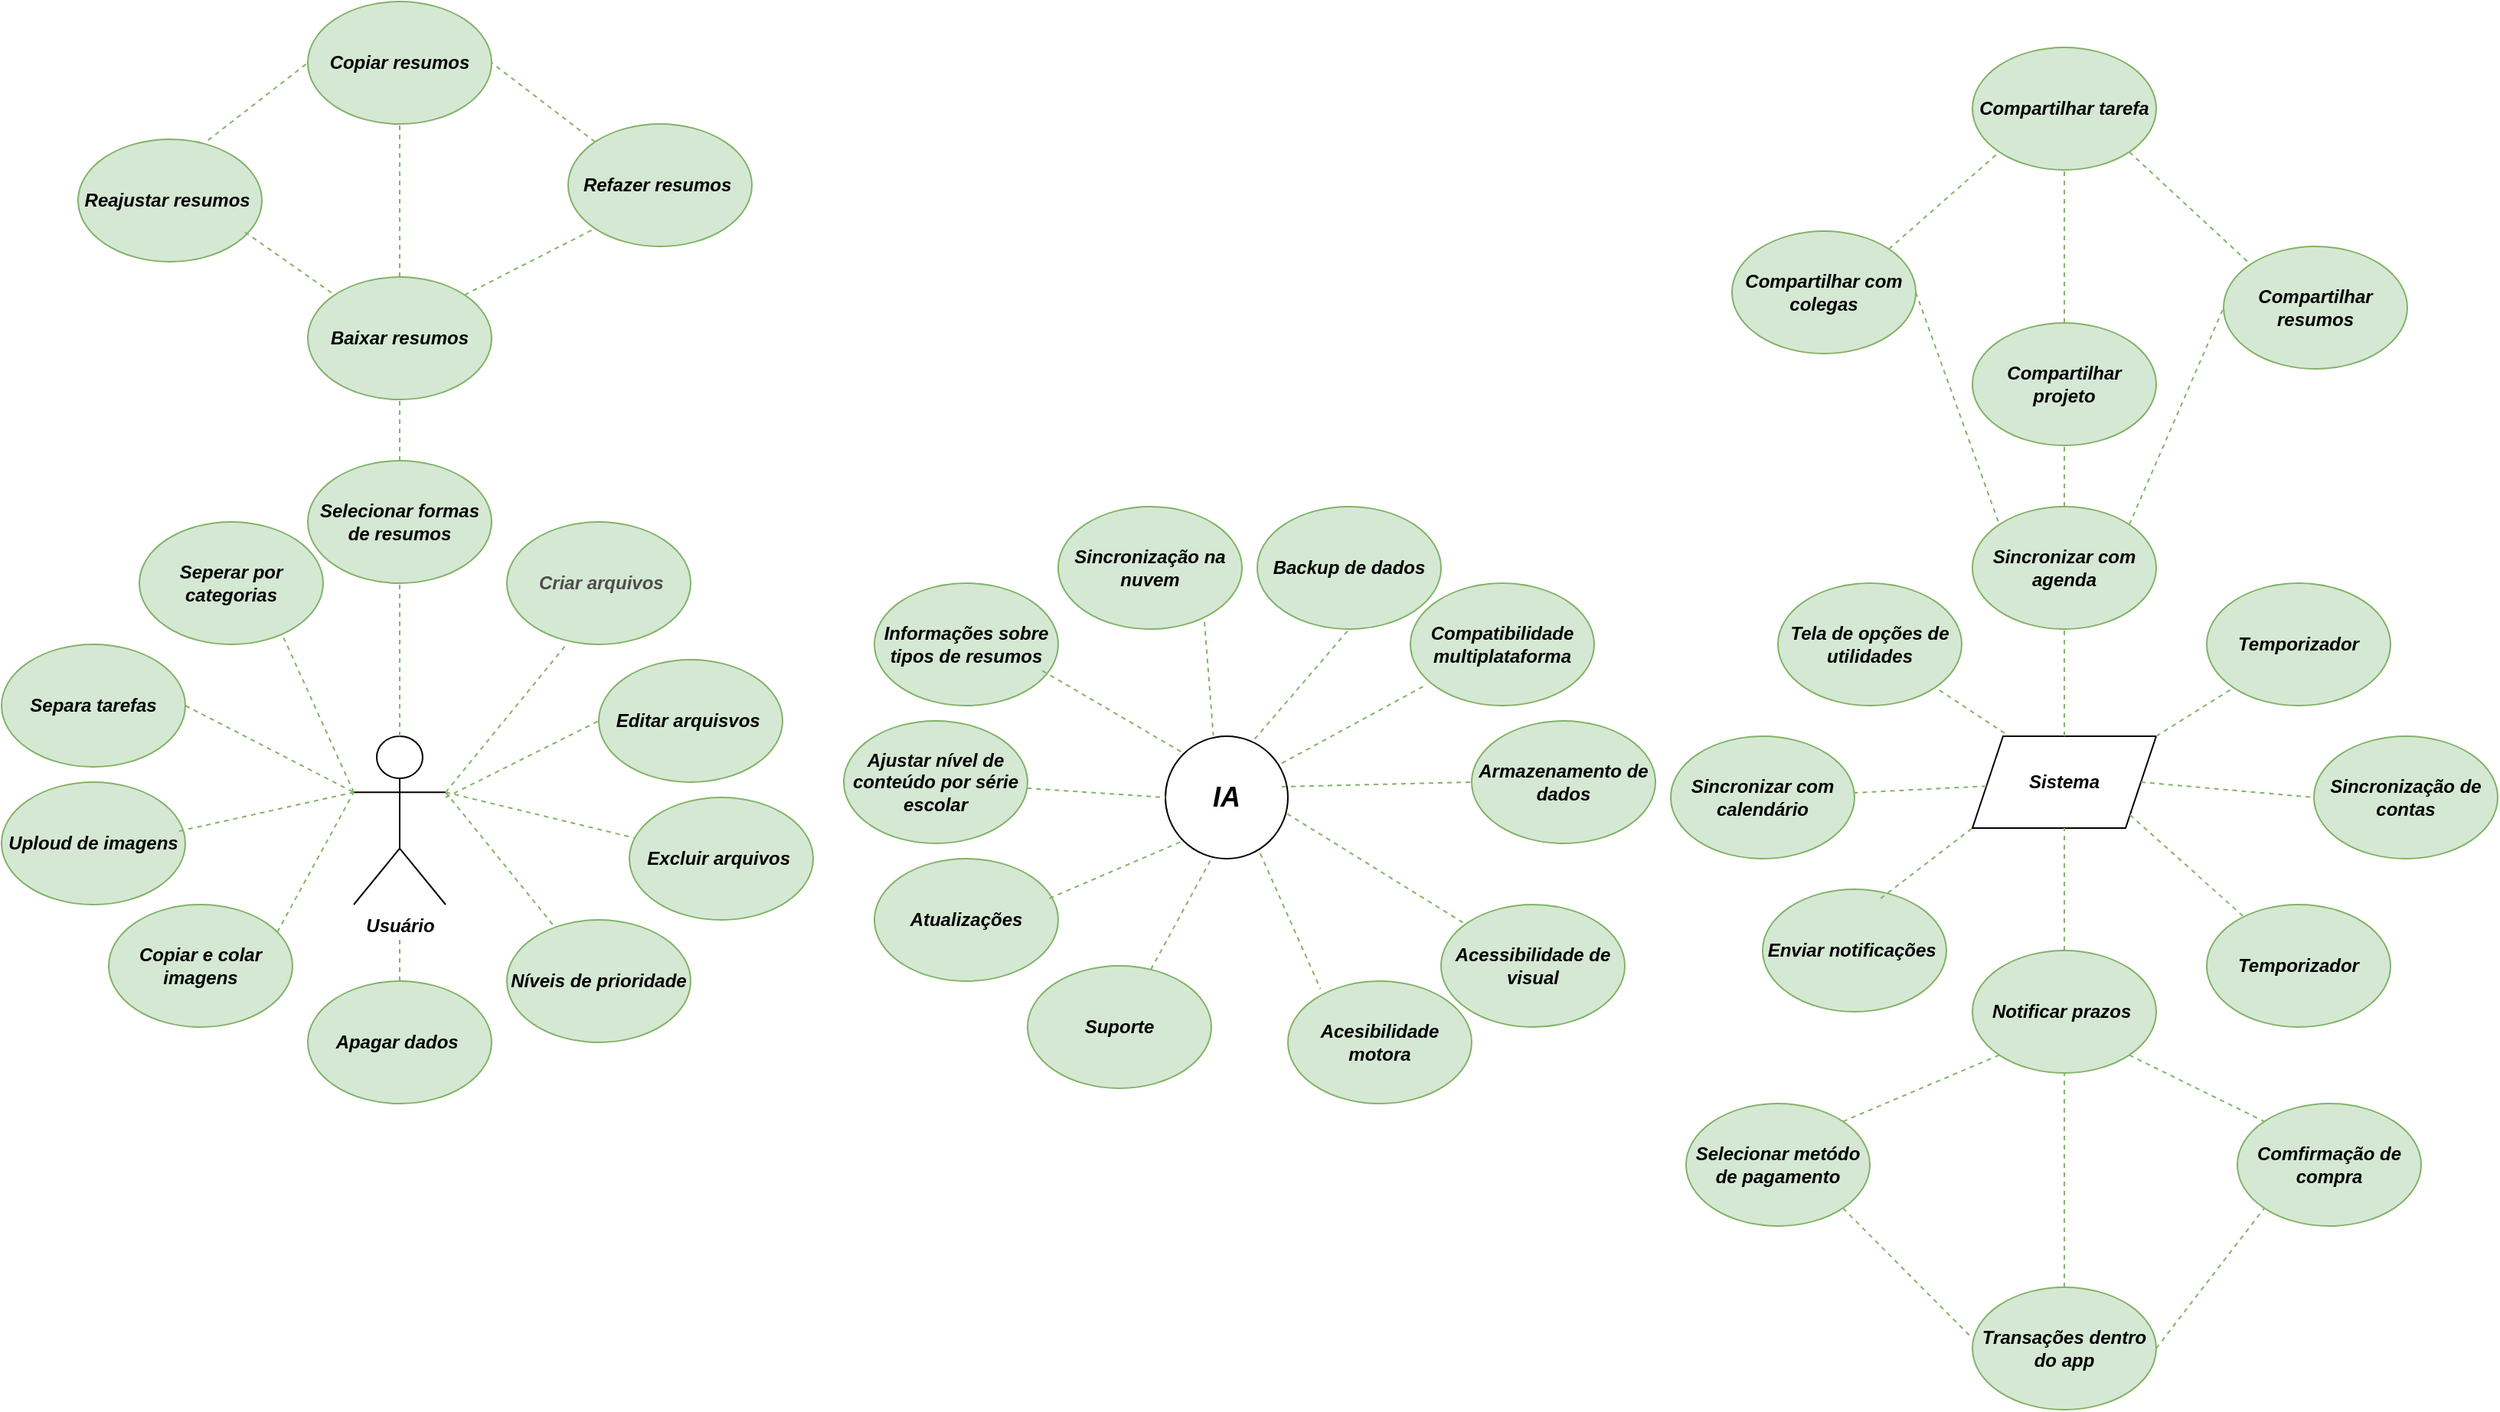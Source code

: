 <mxfile version="26.0.16">
  <diagram name="Página-1" id="00ylJuLkCXMpYq0h-1_l">
    <mxGraphModel dx="3166" dy="2272" grid="1" gridSize="10" guides="1" tooltips="1" connect="1" arrows="1" fold="1" page="1" pageScale="1" pageWidth="827" pageHeight="1169" math="0" shadow="0">
      <root>
        <mxCell id="0" />
        <mxCell id="1" parent="0" />
        <mxCell id="umCrac20nb64rFXeeyaQ-1" value="Editar arquisvos&amp;nbsp;" style="ellipse;whiteSpace=wrap;html=1;fillColor=#d5e8d4;strokeColor=#82b366;fontStyle=3" parent="1" vertex="1">
          <mxGeometry x="60" y="80" width="120" height="80" as="geometry" />
        </mxCell>
        <mxCell id="umCrac20nb64rFXeeyaQ-2" value="&lt;h4&gt;&lt;font style=&quot;color: rgb(77, 77, 77);&quot;&gt;&amp;nbsp;&lt;font style=&quot;color: rgb(77, 77, 77);&quot;&gt;Criar arquivos&lt;/font&gt;&lt;/font&gt;&lt;/h4&gt;" style="ellipse;whiteSpace=wrap;html=1;fillColor=#d5e8d4;strokeColor=#82b366;fontStyle=3" parent="1" vertex="1">
          <mxGeometry y="-10" width="120" height="80" as="geometry" />
        </mxCell>
        <mxCell id="umCrac20nb64rFXeeyaQ-3" value="Excluir arquivos&amp;nbsp;" style="ellipse;whiteSpace=wrap;html=1;fillColor=#d5e8d4;strokeColor=#82b366;fontStyle=3" parent="1" vertex="1">
          <mxGeometry x="80" y="170" width="120" height="80" as="geometry" />
        </mxCell>
        <mxCell id="umCrac20nb64rFXeeyaQ-8" value="Usuário" style="shape=umlActor;verticalLabelPosition=bottom;verticalAlign=top;html=1;outlineConnect=0;fontStyle=3" parent="1" vertex="1">
          <mxGeometry x="-100" y="130" width="60" height="110" as="geometry" />
        </mxCell>
        <mxCell id="umCrac20nb64rFXeeyaQ-9" value="" style="endArrow=none;dashed=1;html=1;rounded=0;exitX=1;exitY=0.333;exitDx=0;exitDy=0;exitPerimeter=0;entryX=0.317;entryY=1.013;entryDx=0;entryDy=0;entryPerimeter=0;fillColor=#d5e8d4;strokeColor=#82b366;fontStyle=3" parent="1" source="umCrac20nb64rFXeeyaQ-8" target="umCrac20nb64rFXeeyaQ-2" edge="1">
          <mxGeometry width="50" height="50" relative="1" as="geometry">
            <mxPoint x="-40" y="140" as="sourcePoint" />
            <mxPoint x="10" y="90" as="targetPoint" />
          </mxGeometry>
        </mxCell>
        <mxCell id="umCrac20nb64rFXeeyaQ-10" value="" style="endArrow=none;dashed=1;html=1;rounded=0;entryX=0;entryY=0.5;entryDx=0;entryDy=0;fillColor=#d5e8d4;strokeColor=#82b366;fontStyle=3" parent="1" target="umCrac20nb64rFXeeyaQ-1" edge="1">
          <mxGeometry width="50" height="50" relative="1" as="geometry">
            <mxPoint x="-40" y="170" as="sourcePoint" />
            <mxPoint x="50" y="180" as="targetPoint" />
          </mxGeometry>
        </mxCell>
        <mxCell id="umCrac20nb64rFXeeyaQ-12" value="" style="endArrow=none;dashed=1;html=1;rounded=0;exitX=1;exitY=0.333;exitDx=0;exitDy=0;exitPerimeter=0;fillColor=#d5e8d4;strokeColor=#82b366;fontStyle=3" parent="1" source="umCrac20nb64rFXeeyaQ-8" target="umCrac20nb64rFXeeyaQ-3" edge="1">
          <mxGeometry width="50" height="50" relative="1" as="geometry">
            <mxPoint x="-40" y="240" as="sourcePoint" />
            <mxPoint x="10" y="190" as="targetPoint" />
          </mxGeometry>
        </mxCell>
        <mxCell id="umCrac20nb64rFXeeyaQ-13" value="Níveis de prioridade" style="ellipse;whiteSpace=wrap;html=1;fillColor=#d5e8d4;strokeColor=#82b366;fontStyle=3" parent="1" vertex="1">
          <mxGeometry y="250" width="120" height="80" as="geometry" />
        </mxCell>
        <mxCell id="umCrac20nb64rFXeeyaQ-14" value="" style="endArrow=none;dashed=1;html=1;rounded=0;exitX=1;exitY=0.333;exitDx=0;exitDy=0;exitPerimeter=0;fillColor=#d5e8d4;strokeColor=#82b366;fontStyle=3" parent="1" source="umCrac20nb64rFXeeyaQ-8" target="umCrac20nb64rFXeeyaQ-13" edge="1">
          <mxGeometry width="50" height="50" relative="1" as="geometry">
            <mxPoint x="-40" y="170" as="sourcePoint" />
            <mxPoint x="30" y="270" as="targetPoint" />
          </mxGeometry>
        </mxCell>
        <mxCell id="umCrac20nb64rFXeeyaQ-17" value="Sincronizar com agenda" style="ellipse;whiteSpace=wrap;html=1;fillColor=#d5e8d4;strokeColor=#82b366;fontStyle=3" parent="1" vertex="1">
          <mxGeometry x="957" y="-20" width="120" height="80" as="geometry" />
        </mxCell>
        <mxCell id="umCrac20nb64rFXeeyaQ-18" value="Tela de opções de utilidades" style="ellipse;whiteSpace=wrap;html=1;fillColor=#d5e8d4;strokeColor=#82b366;fontStyle=3" parent="1" vertex="1">
          <mxGeometry x="830" y="30" width="120" height="80" as="geometry" />
        </mxCell>
        <mxCell id="umCrac20nb64rFXeeyaQ-19" value="Sincronizar com calendário" style="ellipse;whiteSpace=wrap;html=1;fillColor=#d5e8d4;strokeColor=#82b366;fontStyle=3" parent="1" vertex="1">
          <mxGeometry x="760" y="130" width="120" height="80" as="geometry" />
        </mxCell>
        <mxCell id="umCrac20nb64rFXeeyaQ-20" value="Enviar notificações&amp;nbsp;" style="ellipse;whiteSpace=wrap;html=1;fillColor=#d5e8d4;strokeColor=#82b366;fontStyle=3" parent="1" vertex="1">
          <mxGeometry x="820" y="230" width="120" height="80" as="geometry" />
        </mxCell>
        <mxCell id="umCrac20nb64rFXeeyaQ-21" value="Notificar prazos&amp;nbsp;" style="ellipse;whiteSpace=wrap;html=1;fillColor=#d5e8d4;strokeColor=#82b366;fontStyle=3" parent="1" vertex="1">
          <mxGeometry x="957" y="270" width="120" height="80" as="geometry" />
        </mxCell>
        <mxCell id="umCrac20nb64rFXeeyaQ-22" value="Sistema" style="shape=parallelogram;perimeter=parallelogramPerimeter;whiteSpace=wrap;html=1;fixedSize=1;fontStyle=3" parent="1" vertex="1">
          <mxGeometry x="957" y="130" width="120" height="60" as="geometry" />
        </mxCell>
        <mxCell id="umCrac20nb64rFXeeyaQ-23" value="" style="endArrow=none;dashed=1;html=1;rounded=0;entryX=0.5;entryY=1;entryDx=0;entryDy=0;exitX=0.5;exitY=0;exitDx=0;exitDy=0;fillColor=#d5e8d4;strokeColor=#82b366;fontStyle=3" parent="1" source="umCrac20nb64rFXeeyaQ-22" target="umCrac20nb64rFXeeyaQ-17" edge="1">
          <mxGeometry width="50" height="50" relative="1" as="geometry">
            <mxPoint x="1000" y="140" as="sourcePoint" />
            <mxPoint x="1050" y="90" as="targetPoint" />
          </mxGeometry>
        </mxCell>
        <mxCell id="umCrac20nb64rFXeeyaQ-24" value="" style="endArrow=none;dashed=1;html=1;rounded=0;exitX=0.175;exitY=-0.033;exitDx=0;exitDy=0;exitPerimeter=0;fillColor=#d5e8d4;strokeColor=#82b366;fontStyle=3" parent="1" source="umCrac20nb64rFXeeyaQ-22" target="umCrac20nb64rFXeeyaQ-18" edge="1">
          <mxGeometry width="50" height="50" relative="1" as="geometry">
            <mxPoint x="880" y="150" as="sourcePoint" />
            <mxPoint x="930" y="100" as="targetPoint" />
          </mxGeometry>
        </mxCell>
        <mxCell id="umCrac20nb64rFXeeyaQ-25" value="" style="endArrow=none;dashed=1;html=1;rounded=0;fillColor=#d5e8d4;strokeColor=#82b366;fontStyle=3" parent="1" source="umCrac20nb64rFXeeyaQ-22" target="umCrac20nb64rFXeeyaQ-19" edge="1">
          <mxGeometry width="50" height="50" relative="1" as="geometry">
            <mxPoint x="886.289" y="220" as="sourcePoint" />
            <mxPoint x="886.289" y="170" as="targetPoint" />
          </mxGeometry>
        </mxCell>
        <mxCell id="umCrac20nb64rFXeeyaQ-26" value="" style="endArrow=none;dashed=1;html=1;rounded=0;exitX=0.642;exitY=0.075;exitDx=0;exitDy=0;exitPerimeter=0;entryX=0;entryY=1;entryDx=0;entryDy=0;fillColor=#d5e8d4;strokeColor=#82b366;fontStyle=3" parent="1" source="umCrac20nb64rFXeeyaQ-20" target="umCrac20nb64rFXeeyaQ-22" edge="1">
          <mxGeometry width="50" height="50" relative="1" as="geometry">
            <mxPoint x="920" y="240" as="sourcePoint" />
            <mxPoint x="970" y="190" as="targetPoint" />
          </mxGeometry>
        </mxCell>
        <mxCell id="umCrac20nb64rFXeeyaQ-27" value="" style="endArrow=none;dashed=1;html=1;rounded=0;exitX=0.5;exitY=0;exitDx=0;exitDy=0;entryX=0.5;entryY=1;entryDx=0;entryDy=0;fillColor=#d5e8d4;strokeColor=#82b366;fontStyle=3" parent="1" source="umCrac20nb64rFXeeyaQ-21" target="umCrac20nb64rFXeeyaQ-22" edge="1">
          <mxGeometry width="50" height="50" relative="1" as="geometry">
            <mxPoint x="970" y="250" as="sourcePoint" />
            <mxPoint x="1010" y="200" as="targetPoint" />
          </mxGeometry>
        </mxCell>
        <mxCell id="umCrac20nb64rFXeeyaQ-28" value="Separa tarefas" style="ellipse;whiteSpace=wrap;html=1;fillColor=#d5e8d4;strokeColor=#82b366;fontStyle=3" parent="1" vertex="1">
          <mxGeometry x="-330" y="70" width="120" height="80" as="geometry" />
        </mxCell>
        <mxCell id="umCrac20nb64rFXeeyaQ-29" value="" style="endArrow=none;dashed=1;html=1;rounded=0;entryX=0;entryY=0.333;entryDx=0;entryDy=0;entryPerimeter=0;exitX=1;exitY=0.5;exitDx=0;exitDy=0;fillColor=#d5e8d4;strokeColor=#82b366;fontStyle=3" parent="1" source="umCrac20nb64rFXeeyaQ-28" target="umCrac20nb64rFXeeyaQ-8" edge="1">
          <mxGeometry width="50" height="50" relative="1" as="geometry">
            <mxPoint x="-150" y="220" as="sourcePoint" />
            <mxPoint x="-100" y="170" as="targetPoint" />
          </mxGeometry>
        </mxCell>
        <mxCell id="umCrac20nb64rFXeeyaQ-30" value="Seperar por categorias" style="ellipse;whiteSpace=wrap;html=1;fillColor=#d5e8d4;strokeColor=#82b366;fontStyle=3" parent="1" vertex="1">
          <mxGeometry x="-240" y="-10" width="120" height="80" as="geometry" />
        </mxCell>
        <mxCell id="umCrac20nb64rFXeeyaQ-31" value="Uploud de imagens" style="ellipse;whiteSpace=wrap;html=1;fillColor=#d5e8d4;strokeColor=#82b366;fontStyle=3" parent="1" vertex="1">
          <mxGeometry x="-330" y="160" width="120" height="80" as="geometry" />
        </mxCell>
        <mxCell id="umCrac20nb64rFXeeyaQ-32" value="Copiar e colar imagens" style="ellipse;whiteSpace=wrap;html=1;fillColor=#d5e8d4;strokeColor=#82b366;fontStyle=3" parent="1" vertex="1">
          <mxGeometry x="-260" y="240" width="120" height="80" as="geometry" />
        </mxCell>
        <mxCell id="umCrac20nb64rFXeeyaQ-33" value="" style="endArrow=none;dashed=1;html=1;rounded=0;exitX=0.967;exitY=0.4;exitDx=0;exitDy=0;exitPerimeter=0;entryX=0;entryY=0.333;entryDx=0;entryDy=0;entryPerimeter=0;fillColor=#d5e8d4;strokeColor=#82b366;fontStyle=3" parent="1" source="umCrac20nb64rFXeeyaQ-31" target="umCrac20nb64rFXeeyaQ-8" edge="1">
          <mxGeometry width="50" height="50" relative="1" as="geometry">
            <mxPoint x="-150" y="220" as="sourcePoint" />
            <mxPoint x="-100" y="170" as="targetPoint" />
          </mxGeometry>
        </mxCell>
        <mxCell id="umCrac20nb64rFXeeyaQ-34" value="" style="endArrow=none;dashed=1;html=1;rounded=0;entryX=0.783;entryY=0.938;entryDx=0;entryDy=0;entryPerimeter=0;exitX=0;exitY=0.333;exitDx=0;exitDy=0;exitPerimeter=0;fillColor=#d5e8d4;strokeColor=#82b366;fontStyle=3" parent="1" source="umCrac20nb64rFXeeyaQ-8" target="umCrac20nb64rFXeeyaQ-30" edge="1">
          <mxGeometry width="50" height="50" relative="1" as="geometry">
            <mxPoint x="-100" y="160" as="sourcePoint" />
            <mxPoint x="-50" y="110" as="targetPoint" />
          </mxGeometry>
        </mxCell>
        <mxCell id="umCrac20nb64rFXeeyaQ-35" value="" style="endArrow=none;dashed=1;html=1;rounded=0;exitX=0.917;exitY=0.225;exitDx=0;exitDy=0;exitPerimeter=0;entryX=0;entryY=0.333;entryDx=0;entryDy=0;entryPerimeter=0;fillColor=#d5e8d4;strokeColor=#82b366;fontStyle=3" parent="1" source="umCrac20nb64rFXeeyaQ-32" target="umCrac20nb64rFXeeyaQ-8" edge="1">
          <mxGeometry width="50" height="50" relative="1" as="geometry">
            <mxPoint x="-130" y="250" as="sourcePoint" />
            <mxPoint x="-100" y="160" as="targetPoint" />
          </mxGeometry>
        </mxCell>
        <mxCell id="umCrac20nb64rFXeeyaQ-36" value="Temporizador" style="ellipse;whiteSpace=wrap;html=1;fillColor=#d5e8d4;strokeColor=#82b366;fontStyle=3" parent="1" vertex="1">
          <mxGeometry x="1110" y="30" width="120" height="80" as="geometry" />
        </mxCell>
        <mxCell id="umCrac20nb64rFXeeyaQ-37" value="Sincronização de contas" style="ellipse;whiteSpace=wrap;html=1;fillColor=#d5e8d4;strokeColor=#82b366;fontStyle=3" parent="1" vertex="1">
          <mxGeometry x="1180" y="130" width="120" height="80" as="geometry" />
        </mxCell>
        <mxCell id="umCrac20nb64rFXeeyaQ-38" value="Temporizador" style="ellipse;whiteSpace=wrap;html=1;fillColor=#d5e8d4;strokeColor=#82b366;fontStyle=3" parent="1" vertex="1">
          <mxGeometry x="1110" y="240" width="120" height="80" as="geometry" />
        </mxCell>
        <mxCell id="umCrac20nb64rFXeeyaQ-39" value="" style="endArrow=none;dashed=1;html=1;rounded=0;entryX=0;entryY=1;entryDx=0;entryDy=0;exitX=1;exitY=0;exitDx=0;exitDy=0;fillColor=#d5e8d4;strokeColor=#82b366;fontStyle=3" parent="1" source="umCrac20nb64rFXeeyaQ-22" target="umCrac20nb64rFXeeyaQ-36" edge="1">
          <mxGeometry width="50" height="50" relative="1" as="geometry">
            <mxPoint x="1077" y="150" as="sourcePoint" />
            <mxPoint x="1127" y="100" as="targetPoint" />
          </mxGeometry>
        </mxCell>
        <mxCell id="umCrac20nb64rFXeeyaQ-40" value="" style="endArrow=none;dashed=1;html=1;rounded=0;entryX=0;entryY=0.5;entryDx=0;entryDy=0;exitX=1;exitY=0.5;exitDx=0;exitDy=0;fillColor=#d5e8d4;strokeColor=#82b366;fontStyle=3" parent="1" source="umCrac20nb64rFXeeyaQ-22" target="umCrac20nb64rFXeeyaQ-37" edge="1">
          <mxGeometry width="50" height="50" relative="1" as="geometry">
            <mxPoint x="1060" y="180" as="sourcePoint" />
            <mxPoint x="1110" y="130" as="targetPoint" />
          </mxGeometry>
        </mxCell>
        <mxCell id="umCrac20nb64rFXeeyaQ-41" value="" style="endArrow=none;dashed=1;html=1;rounded=0;exitX=1;exitY=1;exitDx=0;exitDy=0;fillColor=#d5e8d4;strokeColor=#82b366;fontStyle=3" parent="1" source="umCrac20nb64rFXeeyaQ-22" target="umCrac20nb64rFXeeyaQ-38" edge="1">
          <mxGeometry width="50" height="50" relative="1" as="geometry">
            <mxPoint x="1040" y="250" as="sourcePoint" />
            <mxPoint x="1090" y="200" as="targetPoint" />
          </mxGeometry>
        </mxCell>
        <mxCell id="adJnSQi3S2nYVewZ2xLj-1" value="&lt;h2&gt;IA&lt;/h2&gt;" style="ellipse;whiteSpace=wrap;html=1;aspect=fixed;fontStyle=3" vertex="1" parent="1">
          <mxGeometry x="430" y="130" width="80" height="80" as="geometry" />
        </mxCell>
        <mxCell id="adJnSQi3S2nYVewZ2xLj-2" value="Acessibilidade de visual" style="ellipse;whiteSpace=wrap;html=1;fillColor=#d5e8d4;strokeColor=#82b366;fontStyle=3" vertex="1" parent="1">
          <mxGeometry x="610" y="240" width="120" height="80" as="geometry" />
        </mxCell>
        <mxCell id="adJnSQi3S2nYVewZ2xLj-3" value="Backup de dados" style="ellipse;whiteSpace=wrap;html=1;fillColor=#d5e8d4;strokeColor=#82b366;fontStyle=3" vertex="1" parent="1">
          <mxGeometry x="490" y="-20" width="120" height="80" as="geometry" />
        </mxCell>
        <mxCell id="adJnSQi3S2nYVewZ2xLj-4" value="Sincronização na nuvem" style="ellipse;whiteSpace=wrap;html=1;fillColor=#d5e8d4;strokeColor=#82b366;fontStyle=3" vertex="1" parent="1">
          <mxGeometry x="360" y="-20" width="120" height="80" as="geometry" />
        </mxCell>
        <mxCell id="adJnSQi3S2nYVewZ2xLj-5" value="Informações sobre tipos de resumos" style="ellipse;whiteSpace=wrap;html=1;fillColor=#d5e8d4;strokeColor=#82b366;fontStyle=3" vertex="1" parent="1">
          <mxGeometry x="240" y="30" width="120" height="80" as="geometry" />
        </mxCell>
        <mxCell id="adJnSQi3S2nYVewZ2xLj-6" value="Ajustar nível de conteúdo por série escolar" style="ellipse;whiteSpace=wrap;html=1;fillColor=#d5e8d4;strokeColor=#82b366;fontStyle=3" vertex="1" parent="1">
          <mxGeometry x="220" y="120" width="120" height="80" as="geometry" />
        </mxCell>
        <mxCell id="adJnSQi3S2nYVewZ2xLj-7" value="Atualizações" style="ellipse;whiteSpace=wrap;html=1;fillColor=#d5e8d4;strokeColor=#82b366;fontStyle=3" vertex="1" parent="1">
          <mxGeometry x="240" y="210" width="120" height="80" as="geometry" />
        </mxCell>
        <mxCell id="adJnSQi3S2nYVewZ2xLj-8" value="Acesibilidade motora" style="ellipse;whiteSpace=wrap;html=1;fillColor=#d5e8d4;strokeColor=#82b366;fontStyle=3" vertex="1" parent="1">
          <mxGeometry x="510" y="290" width="120" height="80" as="geometry" />
        </mxCell>
        <mxCell id="adJnSQi3S2nYVewZ2xLj-9" value="Suporte" style="ellipse;whiteSpace=wrap;html=1;fillColor=#d5e8d4;strokeColor=#82b366;fontStyle=3" vertex="1" parent="1">
          <mxGeometry x="340" y="280" width="120" height="80" as="geometry" />
        </mxCell>
        <mxCell id="adJnSQi3S2nYVewZ2xLj-10" value="" style="endArrow=none;dashed=1;html=1;rounded=0;exitX=0.774;exitY=0.957;exitDx=0;exitDy=0;entryX=0.177;entryY=0.063;entryDx=0;entryDy=0;exitPerimeter=0;entryPerimeter=0;fillColor=#d5e8d4;strokeColor=#82b366;fontStyle=3" edge="1" parent="1" source="adJnSQi3S2nYVewZ2xLj-1" target="adJnSQi3S2nYVewZ2xLj-8">
          <mxGeometry width="50" height="50" relative="1" as="geometry">
            <mxPoint x="580" y="200" as="sourcePoint" />
            <mxPoint x="630" y="150" as="targetPoint" />
          </mxGeometry>
        </mxCell>
        <mxCell id="adJnSQi3S2nYVewZ2xLj-11" value="" style="endArrow=none;dashed=1;html=1;rounded=0;exitX=0.913;exitY=0.714;exitDx=0;exitDy=0;entryX=0;entryY=0;entryDx=0;entryDy=0;exitPerimeter=0;fillColor=#d5e8d4;strokeColor=#82b366;fontStyle=3" edge="1" parent="1" source="adJnSQi3S2nYVewZ2xLj-5" target="adJnSQi3S2nYVewZ2xLj-1">
          <mxGeometry width="50" height="50" relative="1" as="geometry">
            <mxPoint x="390" y="200" as="sourcePoint" />
            <mxPoint x="440" y="150" as="targetPoint" />
            <Array as="points">
              <mxPoint x="440" y="140" />
            </Array>
          </mxGeometry>
        </mxCell>
        <mxCell id="adJnSQi3S2nYVewZ2xLj-12" value="" style="endArrow=none;dashed=1;html=1;rounded=0;exitX=0.994;exitY=0.633;exitDx=0;exitDy=0;exitPerimeter=0;fillColor=#d5e8d4;strokeColor=#82b366;fontStyle=3" edge="1" parent="1" source="adJnSQi3S2nYVewZ2xLj-1" target="adJnSQi3S2nYVewZ2xLj-2">
          <mxGeometry width="50" height="50" relative="1" as="geometry">
            <mxPoint x="490" y="110" as="sourcePoint" />
            <mxPoint x="540" y="60" as="targetPoint" />
          </mxGeometry>
        </mxCell>
        <mxCell id="adJnSQi3S2nYVewZ2xLj-13" value="" style="endArrow=none;dashed=1;html=1;rounded=0;entryX=0.5;entryY=1;entryDx=0;entryDy=0;exitX=0.729;exitY=0.023;exitDx=0;exitDy=0;exitPerimeter=0;fillColor=#d5e8d4;strokeColor=#82b366;fontStyle=3" edge="1" parent="1" source="adJnSQi3S2nYVewZ2xLj-1" target="adJnSQi3S2nYVewZ2xLj-3">
          <mxGeometry width="50" height="50" relative="1" as="geometry">
            <mxPoint x="350" y="40" as="sourcePoint" />
            <mxPoint x="400" y="-20" as="targetPoint" />
          </mxGeometry>
        </mxCell>
        <mxCell id="adJnSQi3S2nYVewZ2xLj-14" value="" style="endArrow=none;dashed=1;html=1;rounded=0;entryX=0.391;entryY=-0.007;entryDx=0;entryDy=0;entryPerimeter=0;exitX=0.796;exitY=0.942;exitDx=0;exitDy=0;exitPerimeter=0;fillColor=#d5e8d4;strokeColor=#82b366;fontStyle=3" edge="1" parent="1" source="adJnSQi3S2nYVewZ2xLj-4" target="adJnSQi3S2nYVewZ2xLj-1">
          <mxGeometry width="50" height="50" relative="1" as="geometry">
            <mxPoint x="280" y="70" as="sourcePoint" />
            <mxPoint x="330" y="20" as="targetPoint" />
          </mxGeometry>
        </mxCell>
        <mxCell id="adJnSQi3S2nYVewZ2xLj-15" value="" style="endArrow=none;dashed=1;html=1;rounded=0;entryX=0;entryY=0.5;entryDx=0;entryDy=0;fillColor=#d5e8d4;strokeColor=#82b366;fontStyle=3" edge="1" parent="1" source="adJnSQi3S2nYVewZ2xLj-6" target="adJnSQi3S2nYVewZ2xLj-1">
          <mxGeometry width="50" height="50" relative="1" as="geometry">
            <mxPoint x="390" y="220" as="sourcePoint" />
            <mxPoint x="440" y="170" as="targetPoint" />
          </mxGeometry>
        </mxCell>
        <mxCell id="adJnSQi3S2nYVewZ2xLj-16" value="" style="endArrow=none;dashed=1;html=1;rounded=0;entryX=0;entryY=1;entryDx=0;entryDy=0;exitX=0.952;exitY=0.324;exitDx=0;exitDy=0;exitPerimeter=0;fillColor=#d5e8d4;strokeColor=#82b366;fontStyle=3" edge="1" parent="1" source="adJnSQi3S2nYVewZ2xLj-7" target="adJnSQi3S2nYVewZ2xLj-1">
          <mxGeometry width="50" height="50" relative="1" as="geometry">
            <mxPoint x="420" y="260" as="sourcePoint" />
            <mxPoint x="470" y="210" as="targetPoint" />
          </mxGeometry>
        </mxCell>
        <mxCell id="adJnSQi3S2nYVewZ2xLj-17" value="" style="endArrow=none;dashed=1;html=1;rounded=0;entryX=0.375;entryY=1;entryDx=0;entryDy=0;entryPerimeter=0;fillColor=#d5e8d4;strokeColor=#82b366;fontStyle=3" edge="1" parent="1" source="adJnSQi3S2nYVewZ2xLj-9" target="adJnSQi3S2nYVewZ2xLj-1">
          <mxGeometry width="50" height="50" relative="1" as="geometry">
            <mxPoint x="460" y="240" as="sourcePoint" />
            <mxPoint x="510" y="190" as="targetPoint" />
          </mxGeometry>
        </mxCell>
        <mxCell id="adJnSQi3S2nYVewZ2xLj-18" value="Armazenamento de dados" style="ellipse;whiteSpace=wrap;html=1;fillColor=#d5e8d4;strokeColor=#82b366;fontStyle=3" vertex="1" parent="1">
          <mxGeometry x="630" y="120" width="120" height="80" as="geometry" />
        </mxCell>
        <mxCell id="adJnSQi3S2nYVewZ2xLj-19" value="Compatibilidade multiplataforma" style="ellipse;whiteSpace=wrap;html=1;fillColor=#d5e8d4;strokeColor=#82b366;fontStyle=3" vertex="1" parent="1">
          <mxGeometry x="590" y="30" width="120" height="80" as="geometry" />
        </mxCell>
        <mxCell id="adJnSQi3S2nYVewZ2xLj-20" value="" style="endArrow=none;dashed=1;html=1;rounded=0;exitX=0.95;exitY=0.221;exitDx=0;exitDy=0;exitPerimeter=0;entryX=0.075;entryY=0.839;entryDx=0;entryDy=0;entryPerimeter=0;fillColor=#d5e8d4;strokeColor=#82b366;fontStyle=3" edge="1" parent="1" source="adJnSQi3S2nYVewZ2xLj-1" target="adJnSQi3S2nYVewZ2xLj-19">
          <mxGeometry width="50" height="50" relative="1" as="geometry">
            <mxPoint x="550" y="140" as="sourcePoint" />
            <mxPoint x="600" y="90" as="targetPoint" />
          </mxGeometry>
        </mxCell>
        <mxCell id="adJnSQi3S2nYVewZ2xLj-21" value="" style="endArrow=none;dashed=1;html=1;rounded=0;exitX=0.95;exitY=0.412;exitDx=0;exitDy=0;exitPerimeter=0;entryX=0;entryY=0.5;entryDx=0;entryDy=0;fillColor=#d5e8d4;strokeColor=#82b366;fontStyle=3" edge="1" parent="1" source="adJnSQi3S2nYVewZ2xLj-1" target="adJnSQi3S2nYVewZ2xLj-18">
          <mxGeometry width="50" height="50" relative="1" as="geometry">
            <mxPoint x="580" y="200" as="sourcePoint" />
            <mxPoint x="630" y="150" as="targetPoint" />
          </mxGeometry>
        </mxCell>
        <mxCell id="adJnSQi3S2nYVewZ2xLj-22" value="Selecionar formas de resumos" style="ellipse;whiteSpace=wrap;html=1;fillColor=#d5e8d4;strokeColor=#82b366;fontStyle=3" vertex="1" parent="1">
          <mxGeometry x="-130" y="-50" width="120" height="80" as="geometry" />
        </mxCell>
        <mxCell id="adJnSQi3S2nYVewZ2xLj-23" value="Apagar dados&amp;nbsp;" style="ellipse;whiteSpace=wrap;html=1;fillColor=#d5e8d4;strokeColor=#82b366;fontStyle=3" vertex="1" parent="1">
          <mxGeometry x="-130" y="290" width="120" height="80" as="geometry" />
        </mxCell>
        <mxCell id="adJnSQi3S2nYVewZ2xLj-24" value="" style="endArrow=none;dashed=1;html=1;rounded=0;exitX=0.5;exitY=0;exitDx=0;exitDy=0;fillColor=#d5e8d4;strokeColor=#82b366;fontStyle=3" edge="1" parent="1" source="adJnSQi3S2nYVewZ2xLj-23">
          <mxGeometry width="50" height="50" relative="1" as="geometry">
            <mxPoint x="-60" y="290" as="sourcePoint" />
            <mxPoint x="-70" y="260" as="targetPoint" />
          </mxGeometry>
        </mxCell>
        <mxCell id="adJnSQi3S2nYVewZ2xLj-25" value="" style="endArrow=none;dashed=1;html=1;rounded=0;entryX=0.5;entryY=1;entryDx=0;entryDy=0;exitX=0.5;exitY=0;exitDx=0;exitDy=0;exitPerimeter=0;fillColor=#d5e8d4;strokeColor=#82b366;fontStyle=3" edge="1" parent="1" source="umCrac20nb64rFXeeyaQ-8" target="adJnSQi3S2nYVewZ2xLj-22">
          <mxGeometry width="50" height="50" relative="1" as="geometry">
            <mxPoint x="-80" y="130" as="sourcePoint" />
            <mxPoint x="-30" y="80" as="targetPoint" />
          </mxGeometry>
        </mxCell>
        <mxCell id="adJnSQi3S2nYVewZ2xLj-26" value="Baixar resumos" style="ellipse;whiteSpace=wrap;html=1;fillColor=#d5e8d4;strokeColor=#82b366;fontStyle=3" vertex="1" parent="1">
          <mxGeometry x="-130" y="-170" width="120" height="80" as="geometry" />
        </mxCell>
        <mxCell id="adJnSQi3S2nYVewZ2xLj-27" value="Refazer resumos&amp;nbsp;" style="ellipse;whiteSpace=wrap;html=1;fillColor=#d5e8d4;strokeColor=#82b366;fontStyle=3" vertex="1" parent="1">
          <mxGeometry x="40" y="-270" width="120" height="80" as="geometry" />
        </mxCell>
        <mxCell id="adJnSQi3S2nYVewZ2xLj-28" value="Reajustar resumos&amp;nbsp;" style="ellipse;whiteSpace=wrap;html=1;fillColor=#d5e8d4;strokeColor=#82b366;fontStyle=3" vertex="1" parent="1">
          <mxGeometry x="-280" y="-260" width="120" height="80" as="geometry" />
        </mxCell>
        <mxCell id="adJnSQi3S2nYVewZ2xLj-29" value="" style="endArrow=none;dashed=1;html=1;rounded=0;entryX=0.5;entryY=1;entryDx=0;entryDy=0;exitX=0.5;exitY=0;exitDx=0;exitDy=0;fillColor=#d5e8d4;strokeColor=#82b366;fontStyle=3" edge="1" parent="1" source="adJnSQi3S2nYVewZ2xLj-22" target="adJnSQi3S2nYVewZ2xLj-26">
          <mxGeometry width="50" height="50" relative="1" as="geometry">
            <mxPoint x="-100" y="-40" as="sourcePoint" />
            <mxPoint x="-50" y="-90" as="targetPoint" />
          </mxGeometry>
        </mxCell>
        <mxCell id="adJnSQi3S2nYVewZ2xLj-30" value="" style="endArrow=none;dashed=1;html=1;rounded=0;entryX=0;entryY=0;entryDx=0;entryDy=0;exitX=0.908;exitY=0.758;exitDx=0;exitDy=0;exitPerimeter=0;fillColor=#d5e8d4;strokeColor=#82b366;fontStyle=3" edge="1" parent="1" source="adJnSQi3S2nYVewZ2xLj-28" target="adJnSQi3S2nYVewZ2xLj-26">
          <mxGeometry width="50" height="50" relative="1" as="geometry">
            <mxPoint x="-150" y="-120" as="sourcePoint" />
            <mxPoint x="-100" y="-170" as="targetPoint" />
          </mxGeometry>
        </mxCell>
        <mxCell id="adJnSQi3S2nYVewZ2xLj-31" value="" style="endArrow=none;dashed=1;html=1;rounded=0;entryX=0;entryY=1;entryDx=0;entryDy=0;exitX=1;exitY=0;exitDx=0;exitDy=0;fillColor=#d5e8d4;strokeColor=#82b366;fontStyle=3" edge="1" parent="1" source="adJnSQi3S2nYVewZ2xLj-26" target="adJnSQi3S2nYVewZ2xLj-27">
          <mxGeometry width="50" height="50" relative="1" as="geometry">
            <mxPoint x="-20" y="-130" as="sourcePoint" />
            <mxPoint x="30" y="-180" as="targetPoint" />
          </mxGeometry>
        </mxCell>
        <mxCell id="adJnSQi3S2nYVewZ2xLj-32" value="Copiar resumos" style="ellipse;whiteSpace=wrap;html=1;fillColor=#d5e8d4;strokeColor=#82b366;fontStyle=3" vertex="1" parent="1">
          <mxGeometry x="-130" y="-350" width="120" height="80" as="geometry" />
        </mxCell>
        <mxCell id="adJnSQi3S2nYVewZ2xLj-33" value="" style="endArrow=none;dashed=1;html=1;rounded=0;exitX=0.5;exitY=0;exitDx=0;exitDy=0;entryX=0.5;entryY=1;entryDx=0;entryDy=0;fillColor=#d5e8d4;strokeColor=#82b366;fontStyle=3" edge="1" parent="1" source="adJnSQi3S2nYVewZ2xLj-26" target="adJnSQi3S2nYVewZ2xLj-32">
          <mxGeometry width="50" height="50" relative="1" as="geometry">
            <mxPoint x="-110" y="-160" as="sourcePoint" />
            <mxPoint x="-60" y="-210" as="targetPoint" />
          </mxGeometry>
        </mxCell>
        <mxCell id="adJnSQi3S2nYVewZ2xLj-34" value="" style="endArrow=none;dashed=1;html=1;rounded=0;entryX=1;entryY=0.5;entryDx=0;entryDy=0;exitX=0;exitY=0;exitDx=0;exitDy=0;fillColor=#d5e8d4;strokeColor=#82b366;fontStyle=3" edge="1" parent="1" source="adJnSQi3S2nYVewZ2xLj-27" target="adJnSQi3S2nYVewZ2xLj-32">
          <mxGeometry width="50" height="50" relative="1" as="geometry">
            <mxPoint x="40" y="-270" as="sourcePoint" />
            <mxPoint x="90" y="-320" as="targetPoint" />
          </mxGeometry>
        </mxCell>
        <mxCell id="adJnSQi3S2nYVewZ2xLj-35" value="" style="endArrow=none;dashed=1;html=1;rounded=0;entryX=0;entryY=0.5;entryDx=0;entryDy=0;exitX=0.707;exitY=0.008;exitDx=0;exitDy=0;exitPerimeter=0;fillColor=#d5e8d4;strokeColor=#82b366;fontStyle=3" edge="1" parent="1" source="adJnSQi3S2nYVewZ2xLj-28" target="adJnSQi3S2nYVewZ2xLj-32">
          <mxGeometry width="50" height="50" relative="1" as="geometry">
            <mxPoint x="-190" y="-240" as="sourcePoint" />
            <mxPoint x="-140" y="-290" as="targetPoint" />
          </mxGeometry>
        </mxCell>
        <mxCell id="adJnSQi3S2nYVewZ2xLj-44" value="Compartilhar com colegas" style="ellipse;whiteSpace=wrap;html=1;fillColor=#d5e8d4;strokeColor=#82b366;fontStyle=3" vertex="1" parent="1">
          <mxGeometry x="800" y="-200" width="120" height="80" as="geometry" />
        </mxCell>
        <mxCell id="adJnSQi3S2nYVewZ2xLj-45" value="Compartilhar projeto" style="ellipse;whiteSpace=wrap;html=1;fillColor=#d5e8d4;strokeColor=#82b366;fontStyle=3" vertex="1" parent="1">
          <mxGeometry x="957" y="-140" width="120" height="80" as="geometry" />
        </mxCell>
        <mxCell id="adJnSQi3S2nYVewZ2xLj-46" value="Compartilhar resumos" style="ellipse;whiteSpace=wrap;html=1;fillColor=#d5e8d4;strokeColor=#82b366;fontStyle=3" vertex="1" parent="1">
          <mxGeometry x="1121" y="-190" width="120" height="80" as="geometry" />
        </mxCell>
        <mxCell id="adJnSQi3S2nYVewZ2xLj-47" value="Compartilhar tarefa" style="ellipse;whiteSpace=wrap;html=1;fillColor=#d5e8d4;strokeColor=#82b366;fontStyle=3" vertex="1" parent="1">
          <mxGeometry x="957" y="-320" width="120" height="80" as="geometry" />
        </mxCell>
        <mxCell id="adJnSQi3S2nYVewZ2xLj-48" value="" style="endArrow=none;dashed=1;html=1;rounded=0;exitX=1;exitY=0;exitDx=0;exitDy=0;entryX=0;entryY=0.5;entryDx=0;entryDy=0;fillColor=#d5e8d4;strokeColor=#82b366;fontStyle=3" edge="1" parent="1" source="umCrac20nb64rFXeeyaQ-17" target="adJnSQi3S2nYVewZ2xLj-46">
          <mxGeometry width="50" height="50" relative="1" as="geometry">
            <mxPoint x="1080" as="sourcePoint" />
            <mxPoint x="1130" y="-50" as="targetPoint" />
          </mxGeometry>
        </mxCell>
        <mxCell id="adJnSQi3S2nYVewZ2xLj-49" value="" style="endArrow=none;dashed=1;html=1;rounded=0;entryX=0;entryY=0;entryDx=0;entryDy=0;exitX=1;exitY=0.5;exitDx=0;exitDy=0;fillColor=#d5e8d4;strokeColor=#82b366;fontStyle=3" edge="1" parent="1" source="adJnSQi3S2nYVewZ2xLj-44" target="umCrac20nb64rFXeeyaQ-17">
          <mxGeometry width="50" height="50" relative="1" as="geometry">
            <mxPoint x="920" y="10" as="sourcePoint" />
            <mxPoint x="970" y="-40" as="targetPoint" />
          </mxGeometry>
        </mxCell>
        <mxCell id="adJnSQi3S2nYVewZ2xLj-50" value="" style="endArrow=none;dashed=1;html=1;rounded=0;exitX=0.5;exitY=0;exitDx=0;exitDy=0;entryX=0.5;entryY=1;entryDx=0;entryDy=0;fillColor=#d5e8d4;strokeColor=#82b366;fontStyle=3" edge="1" parent="1" source="umCrac20nb64rFXeeyaQ-17" target="adJnSQi3S2nYVewZ2xLj-45">
          <mxGeometry width="50" height="50" relative="1" as="geometry">
            <mxPoint x="1010" y="-20" as="sourcePoint" />
            <mxPoint x="1060" y="-70" as="targetPoint" />
          </mxGeometry>
        </mxCell>
        <mxCell id="adJnSQi3S2nYVewZ2xLj-51" value="" style="endArrow=none;dashed=1;html=1;rounded=0;entryX=0.5;entryY=1;entryDx=0;entryDy=0;exitX=0.5;exitY=0;exitDx=0;exitDy=0;fillColor=#d5e8d4;strokeColor=#82b366;fontStyle=3" edge="1" parent="1" source="adJnSQi3S2nYVewZ2xLj-45" target="adJnSQi3S2nYVewZ2xLj-47">
          <mxGeometry width="50" height="50" relative="1" as="geometry">
            <mxPoint x="1030" y="-140" as="sourcePoint" />
            <mxPoint x="1080" y="-190" as="targetPoint" />
          </mxGeometry>
        </mxCell>
        <mxCell id="adJnSQi3S2nYVewZ2xLj-52" value="" style="endArrow=none;dashed=1;html=1;rounded=0;exitX=1;exitY=0;exitDx=0;exitDy=0;entryX=0;entryY=1;entryDx=0;entryDy=0;fillColor=#d5e8d4;strokeColor=#82b366;fontStyle=3" edge="1" parent="1" source="adJnSQi3S2nYVewZ2xLj-44" target="adJnSQi3S2nYVewZ2xLj-47">
          <mxGeometry width="50" height="50" relative="1" as="geometry">
            <mxPoint x="900" y="-100" as="sourcePoint" />
            <mxPoint x="950" y="-150" as="targetPoint" />
          </mxGeometry>
        </mxCell>
        <mxCell id="adJnSQi3S2nYVewZ2xLj-53" value="" style="endArrow=none;dashed=1;html=1;rounded=0;entryX=0;entryY=0;entryDx=0;entryDy=0;exitX=1;exitY=1;exitDx=0;exitDy=0;fillColor=#d5e8d4;strokeColor=#82b366;fontStyle=3" edge="1" parent="1" source="adJnSQi3S2nYVewZ2xLj-47" target="adJnSQi3S2nYVewZ2xLj-46">
          <mxGeometry width="50" height="50" relative="1" as="geometry">
            <mxPoint x="1160" y="-150" as="sourcePoint" />
            <mxPoint x="1210" y="-200" as="targetPoint" />
          </mxGeometry>
        </mxCell>
        <mxCell id="adJnSQi3S2nYVewZ2xLj-54" value="Selecionar metódo de pagamento" style="ellipse;whiteSpace=wrap;html=1;fillColor=#d5e8d4;strokeColor=#82b366;fontStyle=3" vertex="1" parent="1">
          <mxGeometry x="770" y="370" width="120" height="80" as="geometry" />
        </mxCell>
        <mxCell id="adJnSQi3S2nYVewZ2xLj-55" value="Transações dentro do app" style="ellipse;whiteSpace=wrap;html=1;fillColor=#d5e8d4;strokeColor=#82b366;fontStyle=3" vertex="1" parent="1">
          <mxGeometry x="957" y="490" width="120" height="80" as="geometry" />
        </mxCell>
        <mxCell id="adJnSQi3S2nYVewZ2xLj-56" value="Comfirmação de compra" style="ellipse;whiteSpace=wrap;html=1;fillColor=#d5e8d4;strokeColor=#82b366;fontStyle=3" vertex="1" parent="1">
          <mxGeometry x="1130" y="370" width="120" height="80" as="geometry" />
        </mxCell>
        <mxCell id="adJnSQi3S2nYVewZ2xLj-57" value="" style="endArrow=none;dashed=1;html=1;rounded=0;entryX=0;entryY=1;entryDx=0;entryDy=0;exitX=1;exitY=0;exitDx=0;exitDy=0;fillColor=#d5e8d4;strokeColor=#82b366;fontStyle=3" edge="1" parent="1" source="adJnSQi3S2nYVewZ2xLj-54" target="umCrac20nb64rFXeeyaQ-21">
          <mxGeometry width="50" height="50" relative="1" as="geometry">
            <mxPoint x="910" y="420" as="sourcePoint" />
            <mxPoint x="960" y="370" as="targetPoint" />
          </mxGeometry>
        </mxCell>
        <mxCell id="adJnSQi3S2nYVewZ2xLj-58" value="" style="endArrow=none;dashed=1;html=1;rounded=0;entryX=0.5;entryY=1;entryDx=0;entryDy=0;exitX=0.5;exitY=0;exitDx=0;exitDy=0;fillColor=#d5e8d4;strokeColor=#82b366;fontStyle=3" edge="1" parent="1" source="adJnSQi3S2nYVewZ2xLj-55" target="umCrac20nb64rFXeeyaQ-21">
          <mxGeometry width="50" height="50" relative="1" as="geometry">
            <mxPoint x="970" y="450" as="sourcePoint" />
            <mxPoint x="1020" y="400" as="targetPoint" />
          </mxGeometry>
        </mxCell>
        <mxCell id="adJnSQi3S2nYVewZ2xLj-59" value="" style="endArrow=none;dashed=1;html=1;rounded=0;entryX=0;entryY=0;entryDx=0;entryDy=0;exitX=1;exitY=1;exitDx=0;exitDy=0;fillColor=#d5e8d4;strokeColor=#82b366;fontStyle=3" edge="1" parent="1" source="umCrac20nb64rFXeeyaQ-21" target="adJnSQi3S2nYVewZ2xLj-56">
          <mxGeometry width="50" height="50" relative="1" as="geometry">
            <mxPoint x="1030" y="440" as="sourcePoint" />
            <mxPoint x="1080" y="390" as="targetPoint" />
          </mxGeometry>
        </mxCell>
        <mxCell id="adJnSQi3S2nYVewZ2xLj-63" value="" style="endArrow=none;dashed=1;html=1;rounded=0;entryX=-0.013;entryY=0.398;entryDx=0;entryDy=0;entryPerimeter=0;exitX=1;exitY=1;exitDx=0;exitDy=0;fillColor=#d5e8d4;strokeColor=#82b366;fontStyle=3" edge="1" parent="1" source="adJnSQi3S2nYVewZ2xLj-54" target="adJnSQi3S2nYVewZ2xLj-55">
          <mxGeometry width="50" height="50" relative="1" as="geometry">
            <mxPoint x="790" y="560" as="sourcePoint" />
            <mxPoint x="840" y="510" as="targetPoint" />
          </mxGeometry>
        </mxCell>
        <mxCell id="adJnSQi3S2nYVewZ2xLj-64" value="" style="endArrow=none;dashed=1;html=1;rounded=0;entryX=0;entryY=1;entryDx=0;entryDy=0;exitX=1;exitY=0.5;exitDx=0;exitDy=0;fillColor=#d5e8d4;strokeColor=#82b366;fontStyle=3" edge="1" parent="1" source="adJnSQi3S2nYVewZ2xLj-55" target="adJnSQi3S2nYVewZ2xLj-56">
          <mxGeometry width="50" height="50" relative="1" as="geometry">
            <mxPoint x="1080" y="510" as="sourcePoint" />
            <mxPoint x="1130" y="460" as="targetPoint" />
          </mxGeometry>
        </mxCell>
      </root>
    </mxGraphModel>
  </diagram>
</mxfile>
